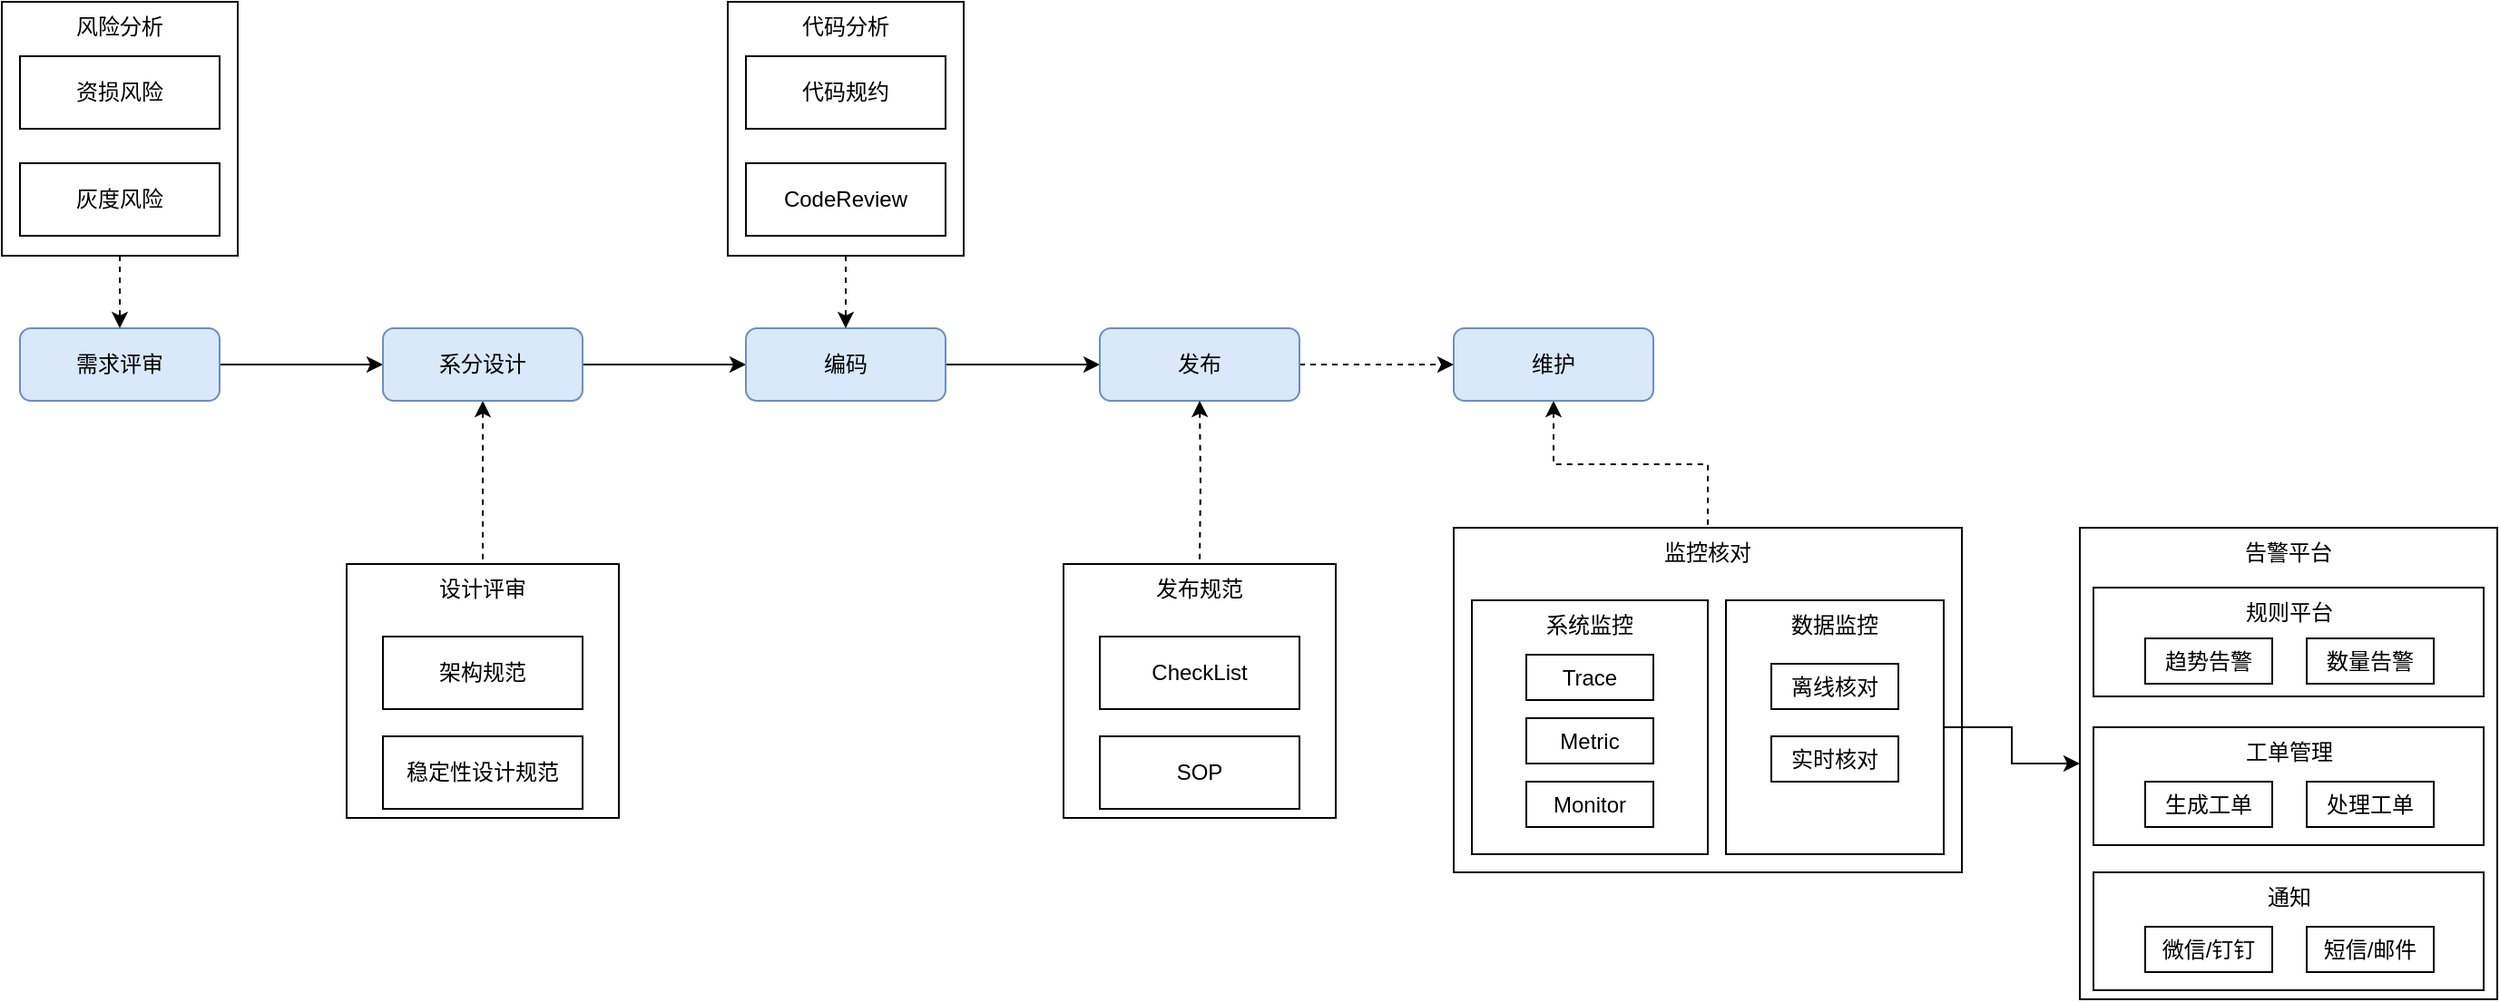 <mxfile version="21.3.2" type="github" pages="3">
  <diagram id="GqQT4o5MUJPMpTTP1ZaB" name="Page-1">
    <mxGraphModel dx="1562" dy="868" grid="1" gridSize="10" guides="1" tooltips="1" connect="1" arrows="1" fold="1" page="1" pageScale="1" pageWidth="827" pageHeight="1169" math="0" shadow="0">
      <root>
        <mxCell id="0" />
        <mxCell id="1" parent="0" />
        <mxCell id="7mHS-0u3G_lfE2PVSnet-11" style="edgeStyle=orthogonalEdgeStyle;rounded=0;orthogonalLoop=1;jettySize=auto;html=1;exitX=1;exitY=0.5;exitDx=0;exitDy=0;" parent="1" source="7mHS-0u3G_lfE2PVSnet-1" target="7mHS-0u3G_lfE2PVSnet-2" edge="1">
          <mxGeometry relative="1" as="geometry" />
        </mxCell>
        <mxCell id="7mHS-0u3G_lfE2PVSnet-1" value="需求评审" style="rounded=1;whiteSpace=wrap;html=1;fillColor=#dae8fc;strokeColor=#6c8ebf;" parent="1" vertex="1">
          <mxGeometry x="70" y="190" width="110" height="40" as="geometry" />
        </mxCell>
        <mxCell id="7mHS-0u3G_lfE2PVSnet-12" style="edgeStyle=orthogonalEdgeStyle;rounded=0;orthogonalLoop=1;jettySize=auto;html=1;exitX=1;exitY=0.5;exitDx=0;exitDy=0;" parent="1" source="7mHS-0u3G_lfE2PVSnet-2" target="7mHS-0u3G_lfE2PVSnet-3" edge="1">
          <mxGeometry relative="1" as="geometry" />
        </mxCell>
        <mxCell id="7mHS-0u3G_lfE2PVSnet-35" style="edgeStyle=orthogonalEdgeStyle;rounded=0;orthogonalLoop=1;jettySize=auto;html=1;exitX=0.5;exitY=1;exitDx=0;exitDy=0;dashed=1;endArrow=none;endFill=0;startArrow=classic;startFill=1;" parent="1" source="7mHS-0u3G_lfE2PVSnet-2" target="7mHS-0u3G_lfE2PVSnet-33" edge="1">
          <mxGeometry relative="1" as="geometry" />
        </mxCell>
        <mxCell id="7mHS-0u3G_lfE2PVSnet-2" value="系分设计" style="rounded=1;whiteSpace=wrap;html=1;fillColor=#dae8fc;strokeColor=#6c8ebf;" parent="1" vertex="1">
          <mxGeometry x="270" y="190" width="110" height="40" as="geometry" />
        </mxCell>
        <mxCell id="7mHS-0u3G_lfE2PVSnet-13" style="edgeStyle=orthogonalEdgeStyle;rounded=0;orthogonalLoop=1;jettySize=auto;html=1;exitX=1;exitY=0.5;exitDx=0;exitDy=0;" parent="1" source="7mHS-0u3G_lfE2PVSnet-3" target="7mHS-0u3G_lfE2PVSnet-4" edge="1">
          <mxGeometry relative="1" as="geometry" />
        </mxCell>
        <mxCell id="7mHS-0u3G_lfE2PVSnet-3" value="编码" style="rounded=1;whiteSpace=wrap;html=1;fillColor=#dae8fc;strokeColor=#6c8ebf;" parent="1" vertex="1">
          <mxGeometry x="470" y="190" width="110" height="40" as="geometry" />
        </mxCell>
        <mxCell id="7mHS-0u3G_lfE2PVSnet-32" style="edgeStyle=orthogonalEdgeStyle;rounded=0;orthogonalLoop=1;jettySize=auto;html=1;exitX=0.5;exitY=1;exitDx=0;exitDy=0;entryX=0.5;entryY=0;entryDx=0;entryDy=0;dashed=1;endArrow=none;endFill=0;startArrow=classic;startFill=1;" parent="1" source="7mHS-0u3G_lfE2PVSnet-45" target="7mHS-0u3G_lfE2PVSnet-15" edge="1">
          <mxGeometry relative="1" as="geometry" />
        </mxCell>
        <mxCell id="7mHS-0u3G_lfE2PVSnet-48" style="edgeStyle=orthogonalEdgeStyle;rounded=0;orthogonalLoop=1;jettySize=auto;html=1;exitX=1;exitY=0.5;exitDx=0;exitDy=0;entryX=0;entryY=0.5;entryDx=0;entryDy=0;dashed=1;startArrow=none;startFill=0;endArrow=classic;endFill=1;" parent="1" source="7mHS-0u3G_lfE2PVSnet-4" target="7mHS-0u3G_lfE2PVSnet-45" edge="1">
          <mxGeometry relative="1" as="geometry" />
        </mxCell>
        <mxCell id="7mHS-0u3G_lfE2PVSnet-4" value="发布" style="rounded=1;whiteSpace=wrap;html=1;fillColor=#dae8fc;strokeColor=#6c8ebf;" parent="1" vertex="1">
          <mxGeometry x="665" y="190" width="110" height="40" as="geometry" />
        </mxCell>
        <mxCell id="7mHS-0u3G_lfE2PVSnet-40" style="edgeStyle=orthogonalEdgeStyle;rounded=0;orthogonalLoop=1;jettySize=auto;html=1;exitX=0.5;exitY=1;exitDx=0;exitDy=0;dashed=1;" parent="1" source="7mHS-0u3G_lfE2PVSnet-9" target="7mHS-0u3G_lfE2PVSnet-3" edge="1">
          <mxGeometry relative="1" as="geometry" />
        </mxCell>
        <mxCell id="7mHS-0u3G_lfE2PVSnet-9" value="代码分析" style="rounded=0;whiteSpace=wrap;html=1;verticalAlign=top;" parent="1" vertex="1">
          <mxGeometry x="460" y="10" width="130" height="140" as="geometry" />
        </mxCell>
        <mxCell id="7mHS-0u3G_lfE2PVSnet-10" value="告警平台" style="rounded=0;whiteSpace=wrap;html=1;verticalAlign=top;" parent="1" vertex="1">
          <mxGeometry x="1205" y="300" width="230" height="260" as="geometry" />
        </mxCell>
        <mxCell id="7mHS-0u3G_lfE2PVSnet-14" value="代码规约" style="rounded=0;whiteSpace=wrap;html=1;" parent="1" vertex="1">
          <mxGeometry x="470" y="40" width="110" height="40" as="geometry" />
        </mxCell>
        <mxCell id="7mHS-0u3G_lfE2PVSnet-15" value="监控核对" style="rounded=0;whiteSpace=wrap;html=1;verticalAlign=top;" parent="1" vertex="1">
          <mxGeometry x="860" y="300" width="280" height="190" as="geometry" />
        </mxCell>
        <mxCell id="7mHS-0u3G_lfE2PVSnet-16" value="系统监控" style="rounded=0;whiteSpace=wrap;html=1;verticalAlign=top;" parent="1" vertex="1">
          <mxGeometry x="870" y="340" width="130" height="140" as="geometry" />
        </mxCell>
        <mxCell id="7mHS-0u3G_lfE2PVSnet-31" style="edgeStyle=orthogonalEdgeStyle;rounded=0;orthogonalLoop=1;jettySize=auto;html=1;entryX=0;entryY=0.5;entryDx=0;entryDy=0;" parent="1" source="7mHS-0u3G_lfE2PVSnet-17" target="7mHS-0u3G_lfE2PVSnet-10" edge="1">
          <mxGeometry relative="1" as="geometry" />
        </mxCell>
        <mxCell id="7mHS-0u3G_lfE2PVSnet-17" value="数据监控" style="rounded=0;whiteSpace=wrap;html=1;verticalAlign=top;" parent="1" vertex="1">
          <mxGeometry x="1010" y="340" width="120" height="140" as="geometry" />
        </mxCell>
        <mxCell id="7mHS-0u3G_lfE2PVSnet-18" value="Trace" style="rounded=0;whiteSpace=wrap;html=1;" parent="1" vertex="1">
          <mxGeometry x="900" y="370" width="70" height="25" as="geometry" />
        </mxCell>
        <mxCell id="7mHS-0u3G_lfE2PVSnet-19" value="Metric" style="rounded=0;whiteSpace=wrap;html=1;" parent="1" vertex="1">
          <mxGeometry x="900" y="405" width="70" height="25" as="geometry" />
        </mxCell>
        <mxCell id="7mHS-0u3G_lfE2PVSnet-20" value="Monitor" style="rounded=0;whiteSpace=wrap;html=1;" parent="1" vertex="1">
          <mxGeometry x="900" y="440" width="70" height="25" as="geometry" />
        </mxCell>
        <mxCell id="7mHS-0u3G_lfE2PVSnet-21" value="离线核对" style="rounded=0;whiteSpace=wrap;html=1;" parent="1" vertex="1">
          <mxGeometry x="1035" y="375" width="70" height="25" as="geometry" />
        </mxCell>
        <mxCell id="7mHS-0u3G_lfE2PVSnet-22" value="实时核对" style="rounded=0;whiteSpace=wrap;html=1;" parent="1" vertex="1">
          <mxGeometry x="1035" y="415" width="70" height="25" as="geometry" />
        </mxCell>
        <mxCell id="7mHS-0u3G_lfE2PVSnet-23" value="规则平台" style="rounded=0;whiteSpace=wrap;html=1;verticalAlign=top;" parent="1" vertex="1">
          <mxGeometry x="1212.5" y="333" width="215" height="60" as="geometry" />
        </mxCell>
        <mxCell id="7mHS-0u3G_lfE2PVSnet-24" value="数量告警" style="rounded=0;whiteSpace=wrap;html=1;" parent="1" vertex="1">
          <mxGeometry x="1330" y="361" width="70" height="25" as="geometry" />
        </mxCell>
        <mxCell id="7mHS-0u3G_lfE2PVSnet-27" value="趋势告警" style="rounded=0;whiteSpace=wrap;html=1;" parent="1" vertex="1">
          <mxGeometry x="1241" y="361" width="70" height="25" as="geometry" />
        </mxCell>
        <mxCell id="7mHS-0u3G_lfE2PVSnet-28" value="通知" style="rounded=0;whiteSpace=wrap;html=1;verticalAlign=top;" parent="1" vertex="1">
          <mxGeometry x="1212.5" y="490" width="215" height="65" as="geometry" />
        </mxCell>
        <mxCell id="7mHS-0u3G_lfE2PVSnet-29" value="短信/邮件" style="rounded=0;whiteSpace=wrap;html=1;" parent="1" vertex="1">
          <mxGeometry x="1330" y="520" width="70" height="25" as="geometry" />
        </mxCell>
        <mxCell id="7mHS-0u3G_lfE2PVSnet-30" value="微信/钉钉" style="rounded=0;whiteSpace=wrap;html=1;" parent="1" vertex="1">
          <mxGeometry x="1241" y="520" width="70" height="25" as="geometry" />
        </mxCell>
        <mxCell id="7mHS-0u3G_lfE2PVSnet-33" value="设计评审" style="rounded=0;whiteSpace=wrap;html=1;verticalAlign=top;" parent="1" vertex="1">
          <mxGeometry x="250" y="320" width="150" height="140" as="geometry" />
        </mxCell>
        <mxCell id="7mHS-0u3G_lfE2PVSnet-34" value="稳定性设计规范" style="rounded=0;whiteSpace=wrap;html=1;" parent="1" vertex="1">
          <mxGeometry x="270" y="415" width="110" height="40" as="geometry" />
        </mxCell>
        <mxCell id="7mHS-0u3G_lfE2PVSnet-36" value="架构规范" style="rounded=0;whiteSpace=wrap;html=1;" parent="1" vertex="1">
          <mxGeometry x="270" y="360" width="110" height="40" as="geometry" />
        </mxCell>
        <mxCell id="7mHS-0u3G_lfE2PVSnet-38" value="CodeReview" style="rounded=0;whiteSpace=wrap;html=1;" parent="1" vertex="1">
          <mxGeometry x="470" y="99" width="110" height="40" as="geometry" />
        </mxCell>
        <mxCell id="7mHS-0u3G_lfE2PVSnet-41" style="edgeStyle=orthogonalEdgeStyle;rounded=0;orthogonalLoop=1;jettySize=auto;html=1;exitX=0.5;exitY=1;exitDx=0;exitDy=0;dashed=1;" parent="1" source="7mHS-0u3G_lfE2PVSnet-42" edge="1">
          <mxGeometry relative="1" as="geometry">
            <mxPoint x="125" y="190" as="targetPoint" />
          </mxGeometry>
        </mxCell>
        <mxCell id="7mHS-0u3G_lfE2PVSnet-42" value="风险分析" style="rounded=0;whiteSpace=wrap;html=1;verticalAlign=top;" parent="1" vertex="1">
          <mxGeometry x="60" y="10" width="130" height="140" as="geometry" />
        </mxCell>
        <mxCell id="7mHS-0u3G_lfE2PVSnet-43" value="资损风险" style="rounded=0;whiteSpace=wrap;html=1;" parent="1" vertex="1">
          <mxGeometry x="70" y="40" width="110" height="40" as="geometry" />
        </mxCell>
        <mxCell id="7mHS-0u3G_lfE2PVSnet-44" value="灰度风险" style="rounded=0;whiteSpace=wrap;html=1;" parent="1" vertex="1">
          <mxGeometry x="70" y="99" width="110" height="40" as="geometry" />
        </mxCell>
        <mxCell id="7mHS-0u3G_lfE2PVSnet-45" value="维护" style="rounded=1;whiteSpace=wrap;html=1;fillColor=#dae8fc;strokeColor=#6c8ebf;" parent="1" vertex="1">
          <mxGeometry x="860" y="190" width="110" height="40" as="geometry" />
        </mxCell>
        <mxCell id="7mHS-0u3G_lfE2PVSnet-49" style="edgeStyle=orthogonalEdgeStyle;rounded=0;orthogonalLoop=1;jettySize=auto;html=1;exitX=0.5;exitY=1;exitDx=0;exitDy=0;dashed=1;endArrow=none;endFill=0;startArrow=classic;startFill=1;" parent="1" target="7mHS-0u3G_lfE2PVSnet-50" edge="1">
          <mxGeometry relative="1" as="geometry">
            <mxPoint x="720" y="230" as="sourcePoint" />
          </mxGeometry>
        </mxCell>
        <mxCell id="7mHS-0u3G_lfE2PVSnet-50" value="发布规范" style="rounded=0;whiteSpace=wrap;html=1;verticalAlign=top;" parent="1" vertex="1">
          <mxGeometry x="645" y="320" width="150" height="140" as="geometry" />
        </mxCell>
        <mxCell id="7mHS-0u3G_lfE2PVSnet-51" value="SOP" style="rounded=0;whiteSpace=wrap;html=1;" parent="1" vertex="1">
          <mxGeometry x="665" y="415" width="110" height="40" as="geometry" />
        </mxCell>
        <mxCell id="7mHS-0u3G_lfE2PVSnet-52" value="CheckList" style="rounded=0;whiteSpace=wrap;html=1;" parent="1" vertex="1">
          <mxGeometry x="665" y="360" width="110" height="40" as="geometry" />
        </mxCell>
        <mxCell id="7mHS-0u3G_lfE2PVSnet-54" value="工单管理" style="rounded=0;whiteSpace=wrap;html=1;verticalAlign=top;" parent="1" vertex="1">
          <mxGeometry x="1212.5" y="410" width="215" height="65" as="geometry" />
        </mxCell>
        <mxCell id="7mHS-0u3G_lfE2PVSnet-55" value="处理工单" style="rounded=0;whiteSpace=wrap;html=1;" parent="1" vertex="1">
          <mxGeometry x="1330" y="440" width="70" height="25" as="geometry" />
        </mxCell>
        <mxCell id="7mHS-0u3G_lfE2PVSnet-56" value="生成工单" style="rounded=0;whiteSpace=wrap;html=1;" parent="1" vertex="1">
          <mxGeometry x="1241" y="440" width="70" height="25" as="geometry" />
        </mxCell>
      </root>
    </mxGraphModel>
  </diagram>
  <diagram id="-YszDMkjW_Qj2sgISVSe" name="平台架构">
    <mxGraphModel dx="735" dy="868" grid="1" gridSize="10" guides="1" tooltips="1" connect="1" arrows="1" fold="1" page="1" pageScale="1" pageWidth="827" pageHeight="1169" math="0" shadow="0">
      <root>
        <mxCell id="IfMr4dap4mj5nso8EULO-0" />
        <mxCell id="IfMr4dap4mj5nso8EULO-1" parent="IfMr4dap4mj5nso8EULO-0" />
        <mxCell id="nBFS0uGStD2TmHr88LmX-0" value="告警平台" style="rounded=0;whiteSpace=wrap;html=1;verticalAlign=top;" parent="IfMr4dap4mj5nso8EULO-1" vertex="1">
          <mxGeometry x="1205" y="300" width="230" height="260" as="geometry" />
        </mxCell>
        <mxCell id="nBFS0uGStD2TmHr88LmX-1" value="监控核对" style="rounded=0;whiteSpace=wrap;html=1;verticalAlign=top;" parent="IfMr4dap4mj5nso8EULO-1" vertex="1">
          <mxGeometry x="860" y="300" width="280" height="190" as="geometry" />
        </mxCell>
        <mxCell id="nBFS0uGStD2TmHr88LmX-2" value="系统监控" style="rounded=0;whiteSpace=wrap;html=1;verticalAlign=top;" parent="IfMr4dap4mj5nso8EULO-1" vertex="1">
          <mxGeometry x="870" y="340" width="130" height="140" as="geometry" />
        </mxCell>
        <mxCell id="nBFS0uGStD2TmHr88LmX-3" style="edgeStyle=orthogonalEdgeStyle;rounded=0;orthogonalLoop=1;jettySize=auto;html=1;entryX=0;entryY=0.5;entryDx=0;entryDy=0;" parent="IfMr4dap4mj5nso8EULO-1" source="nBFS0uGStD2TmHr88LmX-4" target="nBFS0uGStD2TmHr88LmX-0" edge="1">
          <mxGeometry relative="1" as="geometry" />
        </mxCell>
        <mxCell id="nBFS0uGStD2TmHr88LmX-4" value="数据监控" style="rounded=0;whiteSpace=wrap;html=1;verticalAlign=top;" parent="IfMr4dap4mj5nso8EULO-1" vertex="1">
          <mxGeometry x="1010" y="340" width="120" height="140" as="geometry" />
        </mxCell>
        <mxCell id="nBFS0uGStD2TmHr88LmX-5" value="Trace" style="rounded=0;whiteSpace=wrap;html=1;" parent="IfMr4dap4mj5nso8EULO-1" vertex="1">
          <mxGeometry x="900" y="370" width="70" height="25" as="geometry" />
        </mxCell>
        <mxCell id="nBFS0uGStD2TmHr88LmX-6" value="Metric" style="rounded=0;whiteSpace=wrap;html=1;" parent="IfMr4dap4mj5nso8EULO-1" vertex="1">
          <mxGeometry x="900" y="405" width="70" height="25" as="geometry" />
        </mxCell>
        <mxCell id="nBFS0uGStD2TmHr88LmX-7" value="Monitor" style="rounded=0;whiteSpace=wrap;html=1;" parent="IfMr4dap4mj5nso8EULO-1" vertex="1">
          <mxGeometry x="900" y="440" width="70" height="25" as="geometry" />
        </mxCell>
        <mxCell id="nBFS0uGStD2TmHr88LmX-8" value="离线核对" style="rounded=0;whiteSpace=wrap;html=1;" parent="IfMr4dap4mj5nso8EULO-1" vertex="1">
          <mxGeometry x="1035" y="375" width="70" height="25" as="geometry" />
        </mxCell>
        <mxCell id="nBFS0uGStD2TmHr88LmX-9" value="实时核对" style="rounded=0;whiteSpace=wrap;html=1;" parent="IfMr4dap4mj5nso8EULO-1" vertex="1">
          <mxGeometry x="1035" y="415" width="70" height="25" as="geometry" />
        </mxCell>
        <mxCell id="nBFS0uGStD2TmHr88LmX-10" value="规则平台" style="rounded=0;whiteSpace=wrap;html=1;verticalAlign=top;" parent="IfMr4dap4mj5nso8EULO-1" vertex="1">
          <mxGeometry x="1212.5" y="333" width="215" height="60" as="geometry" />
        </mxCell>
        <mxCell id="nBFS0uGStD2TmHr88LmX-11" value="数量告警" style="rounded=0;whiteSpace=wrap;html=1;" parent="IfMr4dap4mj5nso8EULO-1" vertex="1">
          <mxGeometry x="1330" y="361" width="70" height="25" as="geometry" />
        </mxCell>
        <mxCell id="nBFS0uGStD2TmHr88LmX-12" value="趋势告警" style="rounded=0;whiteSpace=wrap;html=1;" parent="IfMr4dap4mj5nso8EULO-1" vertex="1">
          <mxGeometry x="1241" y="361" width="70" height="25" as="geometry" />
        </mxCell>
        <mxCell id="nBFS0uGStD2TmHr88LmX-13" value="通知" style="rounded=0;whiteSpace=wrap;html=1;verticalAlign=top;" parent="IfMr4dap4mj5nso8EULO-1" vertex="1">
          <mxGeometry x="1212.5" y="490" width="215" height="65" as="geometry" />
        </mxCell>
        <mxCell id="nBFS0uGStD2TmHr88LmX-14" value="短信/邮件" style="rounded=0;whiteSpace=wrap;html=1;" parent="IfMr4dap4mj5nso8EULO-1" vertex="1">
          <mxGeometry x="1330" y="520" width="70" height="25" as="geometry" />
        </mxCell>
        <mxCell id="nBFS0uGStD2TmHr88LmX-15" value="微信/钉钉" style="rounded=0;whiteSpace=wrap;html=1;" parent="IfMr4dap4mj5nso8EULO-1" vertex="1">
          <mxGeometry x="1241" y="520" width="70" height="25" as="geometry" />
        </mxCell>
        <mxCell id="nBFS0uGStD2TmHr88LmX-16" value="工单管理" style="rounded=0;whiteSpace=wrap;html=1;verticalAlign=top;" parent="IfMr4dap4mj5nso8EULO-1" vertex="1">
          <mxGeometry x="1212.5" y="410" width="215" height="65" as="geometry" />
        </mxCell>
        <mxCell id="nBFS0uGStD2TmHr88LmX-17" value="处理工单" style="rounded=0;whiteSpace=wrap;html=1;" parent="IfMr4dap4mj5nso8EULO-1" vertex="1">
          <mxGeometry x="1330" y="440" width="70" height="25" as="geometry" />
        </mxCell>
        <mxCell id="nBFS0uGStD2TmHr88LmX-18" value="生成工单" style="rounded=0;whiteSpace=wrap;html=1;" parent="IfMr4dap4mj5nso8EULO-1" vertex="1">
          <mxGeometry x="1241" y="440" width="70" height="25" as="geometry" />
        </mxCell>
        <mxCell id="nBFS0uGStD2TmHr88LmX-19" value="风控平台" style="rounded=0;whiteSpace=wrap;html=1;verticalAlign=top;" parent="IfMr4dap4mj5nso8EULO-1" vertex="1">
          <mxGeometry x="860" y="90" width="280" height="190" as="geometry" />
        </mxCell>
      </root>
    </mxGraphModel>
  </diagram>
  <diagram id="JSLg4MPXzsAjBEt1y2w3" name="店装投放复盘">
    <mxGraphModel dx="1562" dy="2037" grid="1" gridSize="10" guides="1" tooltips="1" connect="1" arrows="1" fold="1" page="1" pageScale="1" pageWidth="827" pageHeight="1169" math="0" shadow="0">
      <root>
        <mxCell id="0" />
        <mxCell id="1" parent="0" />
        <mxCell id="mZSWAxvrH7a4n3QQDoW9-29" value="" style="rounded=0;whiteSpace=wrap;html=1;dashed=1;" vertex="1" parent="1">
          <mxGeometry x="10" y="-720" width="1190" height="250" as="geometry" />
        </mxCell>
        <mxCell id="mZSWAxvrH7a4n3QQDoW9-6" value="" style="rounded=0;whiteSpace=wrap;html=1;dashed=1;" vertex="1" parent="1">
          <mxGeometry x="10" y="-1160" width="1190" height="420" as="geometry" />
        </mxCell>
        <mxCell id="mZSWAxvrH7a4n3QQDoW9-31" style="edgeStyle=orthogonalEdgeStyle;rounded=0;orthogonalLoop=1;jettySize=auto;html=1;exitX=0.5;exitY=0.5;exitDx=0;exitDy=0;exitPerimeter=0;entryX=0;entryY=0.5;entryDx=0;entryDy=0;" edge="1" parent="1" source="xvvdxH6TdQ2WNlpqtO2Q-8" target="mZSWAxvrH7a4n3QQDoW9-5">
          <mxGeometry relative="1" as="geometry" />
        </mxCell>
        <mxCell id="xvvdxH6TdQ2WNlpqtO2Q-8" value="星巴克品牌商家" style="shape=umlActor;verticalLabelPosition=bottom;verticalAlign=top;html=1;outlineConnect=0;" vertex="1" parent="1">
          <mxGeometry x="60" y="-640" width="30" height="60" as="geometry" />
        </mxCell>
        <mxCell id="mZSWAxvrH7a4n3QQDoW9-47" style="edgeStyle=orthogonalEdgeStyle;rounded=0;orthogonalLoop=1;jettySize=auto;html=1;exitX=0.5;exitY=0.5;exitDx=0;exitDy=0;exitPerimeter=0;" edge="1" parent="1" source="xvvdxH6TdQ2WNlpqtO2Q-11" target="mZSWAxvrH7a4n3QQDoW9-46">
          <mxGeometry relative="1" as="geometry" />
        </mxCell>
        <mxCell id="xvvdxH6TdQ2WNlpqtO2Q-11" value="品牌BD" style="shape=umlActor;verticalLabelPosition=bottom;verticalAlign=top;html=1;outlineConnect=0;fillColor=#fa6800;strokeColor=#C73500;fontColor=#000000;" vertex="1" parent="1">
          <mxGeometry x="60" y="-965" width="30" height="60" as="geometry" />
        </mxCell>
        <mxCell id="xvvdxH6TdQ2WNlpqtO2Q-14" value="5折&lt;br style=&quot;border-color: var(--border-color); font-size: 10px;&quot;&gt;&lt;span style=&quot;border-color: var(--border-color); font-size: 10px;&quot;&gt;平台补贴：50%&lt;/span&gt;&lt;br style=&quot;border-color: var(--border-color); font-size: 10px;&quot;&gt;&lt;span style=&quot;border-color: var(--border-color); font-size: 10px;&quot;&gt;最高补贴20元&lt;br&gt;10:00 - 23:59 生效&lt;br&gt;……&lt;br&gt;&lt;/span&gt;" style="rounded=0;whiteSpace=wrap;html=1;verticalAlign=top;align=center;fontColor=#B3B3B3;" vertex="1" parent="1">
          <mxGeometry x="475" y="-885" width="130" height="95" as="geometry" />
        </mxCell>
        <mxCell id="xvvdxH6TdQ2WNlpqtO2Q-20" value="商户001&lt;br&gt;商户002&lt;br&gt;商户003&lt;br&gt;……" style="rounded=0;whiteSpace=wrap;html=1;verticalAlign=top;align=center;fontColor=#B3B3B3;" vertex="1" parent="1">
          <mxGeometry x="735" y="-885" width="130" height="100" as="geometry" />
        </mxCell>
        <mxCell id="xvvdxH6TdQ2WNlpqtO2Q-23" value="商户001-sku1&lt;br&gt;商户001-sku2&lt;br&gt;商户002-sku1&lt;br&gt;……" style="rounded=0;whiteSpace=wrap;html=1;verticalAlign=top;align=center;fontColor=#B3B3B3;" vertex="1" parent="1">
          <mxGeometry x="1015" y="-885" width="130" height="100" as="geometry" />
        </mxCell>
        <mxCell id="xvvdxH6TdQ2WNlpqtO2Q-37" style="edgeStyle=orthogonalEdgeStyle;rounded=0;orthogonalLoop=1;jettySize=auto;html=1;exitX=0.5;exitY=1;exitDx=0;exitDy=0;entryX=0.5;entryY=0;entryDx=0;entryDy=0;dashed=1;" edge="1" parent="1" source="xvvdxH6TdQ2WNlpqtO2Q-28" target="xvvdxH6TdQ2WNlpqtO2Q-31">
          <mxGeometry relative="1" as="geometry" />
        </mxCell>
        <mxCell id="mZSWAxvrH7a4n3QQDoW9-1" value="不健康商户拦截" style="edgeLabel;html=1;align=center;verticalAlign=middle;resizable=0;points=[];fontColor=#FF0000;" vertex="1" connectable="0" parent="xvvdxH6TdQ2WNlpqtO2Q-37">
          <mxGeometry x="-0.163" y="1" relative="1" as="geometry">
            <mxPoint as="offset" />
          </mxGeometry>
        </mxCell>
        <mxCell id="xvvdxH6TdQ2WNlpqtO2Q-28" value="营销策略" style="ellipse;whiteSpace=wrap;html=1;fillColor=#eeeeee;strokeColor=#36393d;" vertex="1" parent="1">
          <mxGeometry x="740" y="-1110" width="120" height="50" as="geometry" />
        </mxCell>
        <mxCell id="xvvdxH6TdQ2WNlpqtO2Q-32" style="edgeStyle=orthogonalEdgeStyle;rounded=0;orthogonalLoop=1;jettySize=auto;html=1;exitX=1;exitY=0.5;exitDx=0;exitDy=0;" edge="1" parent="1" source="xvvdxH6TdQ2WNlpqtO2Q-30" target="xvvdxH6TdQ2WNlpqtO2Q-31">
          <mxGeometry relative="1" as="geometry" />
        </mxCell>
        <mxCell id="xvvdxH6TdQ2WNlpqtO2Q-30" value="step2：设置优惠规则" style="rounded=1;whiteSpace=wrap;html=1;fillColor=#f0a30a;strokeColor=#BD7000;fontColor=#000000;" vertex="1" parent="1">
          <mxGeometry x="470" y="-960" width="140" height="50" as="geometry" />
        </mxCell>
        <mxCell id="xvvdxH6TdQ2WNlpqtO2Q-34" style="edgeStyle=orthogonalEdgeStyle;rounded=0;orthogonalLoop=1;jettySize=auto;html=1;exitX=1;exitY=0.5;exitDx=0;exitDy=0;entryX=0;entryY=0.5;entryDx=0;entryDy=0;" edge="1" parent="1" source="xvvdxH6TdQ2WNlpqtO2Q-31" target="xvvdxH6TdQ2WNlpqtO2Q-33">
          <mxGeometry relative="1" as="geometry" />
        </mxCell>
        <mxCell id="xvvdxH6TdQ2WNlpqtO2Q-31" value="step3：选择商户" style="rounded=1;whiteSpace=wrap;html=1;fillColor=#f0a30a;strokeColor=#BD7000;fontColor=#000000;" vertex="1" parent="1">
          <mxGeometry x="730" y="-960" width="140" height="50" as="geometry" />
        </mxCell>
        <mxCell id="xvvdxH6TdQ2WNlpqtO2Q-35" style="edgeStyle=orthogonalEdgeStyle;rounded=0;orthogonalLoop=1;jettySize=auto;html=1;exitX=1;exitY=0.5;exitDx=0;exitDy=0;entryX=0.5;entryY=0;entryDx=0;entryDy=0;" edge="1" parent="1" source="xvvdxH6TdQ2WNlpqtO2Q-33" target="mZSWAxvrH7a4n3QQDoW9-50">
          <mxGeometry relative="1" as="geometry">
            <mxPoint x="1300" y="-935" as="targetPoint" />
          </mxGeometry>
        </mxCell>
        <mxCell id="mZSWAxvrH7a4n3QQDoW9-45" value="报名" style="edgeLabel;html=1;align=center;verticalAlign=middle;resizable=0;points=[];" vertex="1" connectable="0" parent="xvvdxH6TdQ2WNlpqtO2Q-35">
          <mxGeometry x="0.053" y="1" relative="1" as="geometry">
            <mxPoint as="offset" />
          </mxGeometry>
        </mxCell>
        <mxCell id="xvvdxH6TdQ2WNlpqtO2Q-33" value="step4：选择商品" style="rounded=1;whiteSpace=wrap;html=1;fillColor=#f0a30a;strokeColor=#BD7000;fontColor=#000000;" vertex="1" parent="1">
          <mxGeometry x="1010" y="-960" width="140" height="50" as="geometry" />
        </mxCell>
        <mxCell id="mZSWAxvrH7a4n3QQDoW9-3" style="edgeStyle=orthogonalEdgeStyle;rounded=0;orthogonalLoop=1;jettySize=auto;html=1;exitX=0.5;exitY=1;exitDx=0;exitDy=0;dashed=1;" edge="1" parent="1" source="mZSWAxvrH7a4n3QQDoW9-2" target="xvvdxH6TdQ2WNlpqtO2Q-33">
          <mxGeometry relative="1" as="geometry" />
        </mxCell>
        <mxCell id="mZSWAxvrH7a4n3QQDoW9-4" value="不合理补贴拦截" style="edgeLabel;html=1;align=center;verticalAlign=middle;resizable=0;points=[];fontColor=#FF0000;" vertex="1" connectable="0" parent="mZSWAxvrH7a4n3QQDoW9-3">
          <mxGeometry x="-0.225" y="1" relative="1" as="geometry">
            <mxPoint x="-1" as="offset" />
          </mxGeometry>
        </mxCell>
        <mxCell id="mZSWAxvrH7a4n3QQDoW9-2" value="营销策略" style="ellipse;whiteSpace=wrap;html=1;fillColor=#eeeeee;strokeColor=#36393d;" vertex="1" parent="1">
          <mxGeometry x="1020" y="-1110" width="120" height="50" as="geometry" />
        </mxCell>
        <mxCell id="mZSWAxvrH7a4n3QQDoW9-35" style="edgeStyle=orthogonalEdgeStyle;rounded=0;orthogonalLoop=1;jettySize=auto;html=1;exitX=1;exitY=0.5;exitDx=0;exitDy=0;" edge="1" parent="1" source="mZSWAxvrH7a4n3QQDoW9-5" target="mZSWAxvrH7a4n3QQDoW9-33">
          <mxGeometry relative="1" as="geometry" />
        </mxCell>
        <mxCell id="mZSWAxvrH7a4n3QQDoW9-5" value="step1：选择装修场景" style="rounded=1;whiteSpace=wrap;html=1;fillColor=#cce5ff;strokeColor=#36393d;" vertex="1" parent="1">
          <mxGeometry x="185" y="-635" width="145" height="50" as="geometry" />
        </mxCell>
        <mxCell id="mZSWAxvrH7a4n3QQDoW9-7" value="活动供给链路" style="text;html=1;strokeColor=none;fillColor=none;align=center;verticalAlign=middle;whiteSpace=wrap;rounded=0;fontSize=18;fontStyle=1" vertex="1" parent="1">
          <mxGeometry x="485" y="-1160" width="150" height="30" as="geometry" />
        </mxCell>
        <mxCell id="mZSWAxvrH7a4n3QQDoW9-30" value="店铺装修链路" style="text;html=1;strokeColor=none;fillColor=none;align=center;verticalAlign=middle;whiteSpace=wrap;rounded=0;fontSize=18;fontStyle=1" vertex="1" parent="1">
          <mxGeometry x="480" y="-710" width="150" height="30" as="geometry" />
        </mxCell>
        <mxCell id="mZSWAxvrH7a4n3QQDoW9-32" value="&lt;span style=&quot;border-color: var(--border-color); font-size: 10px;&quot;&gt;店内海报&lt;br&gt;招牌&lt;br&gt;橱窗&lt;br&gt;……&lt;br&gt;&lt;/span&gt;" style="rounded=0;whiteSpace=wrap;html=1;verticalAlign=top;align=center;fontColor=#B3B3B3;" vertex="1" parent="1">
          <mxGeometry x="190" y="-570" width="130" height="85" as="geometry" />
        </mxCell>
        <mxCell id="mZSWAxvrH7a4n3QQDoW9-38" style="edgeStyle=orthogonalEdgeStyle;rounded=0;orthogonalLoop=1;jettySize=auto;html=1;exitX=1;exitY=0.5;exitDx=0;exitDy=0;" edge="1" parent="1" source="mZSWAxvrH7a4n3QQDoW9-33" target="mZSWAxvrH7a4n3QQDoW9-36">
          <mxGeometry relative="1" as="geometry" />
        </mxCell>
        <mxCell id="mZSWAxvrH7a4n3QQDoW9-33" value="step2：设置投放规则" style="rounded=1;whiteSpace=wrap;html=1;fillColor=#cce5ff;strokeColor=#36393d;" vertex="1" parent="1">
          <mxGeometry x="480" y="-635" width="145" height="50" as="geometry" />
        </mxCell>
        <mxCell id="mZSWAxvrH7a4n3QQDoW9-34" value="&lt;span style=&quot;border-color: var(--border-color); font-size: 10px;&quot;&gt;生效日期&lt;br&gt;生效时段&lt;br&gt;海报图片&lt;br&gt;……&lt;br&gt;&lt;br&gt;&lt;/span&gt;" style="rounded=0;whiteSpace=wrap;html=1;verticalAlign=top;align=center;fontColor=#B3B3B3;" vertex="1" parent="1">
          <mxGeometry x="485" y="-570" width="130" height="85" as="geometry" />
        </mxCell>
        <mxCell id="mZSWAxvrH7a4n3QQDoW9-41" style="edgeStyle=orthogonalEdgeStyle;rounded=0;orthogonalLoop=1;jettySize=auto;html=1;exitX=1;exitY=0.5;exitDx=0;exitDy=0;entryX=0;entryY=0.5;entryDx=0;entryDy=0;" edge="1" parent="1" source="mZSWAxvrH7a4n3QQDoW9-36" target="mZSWAxvrH7a4n3QQDoW9-39">
          <mxGeometry relative="1" as="geometry" />
        </mxCell>
        <mxCell id="mZSWAxvrH7a4n3QQDoW9-36" value="step3：关联门店" style="rounded=1;whiteSpace=wrap;html=1;fillColor=#cce5ff;strokeColor=#36393d;" vertex="1" parent="1">
          <mxGeometry x="735" y="-635" width="145" height="50" as="geometry" />
        </mxCell>
        <mxCell id="mZSWAxvrH7a4n3QQDoW9-37" value="&lt;span style=&quot;border-color: var(--border-color); font-size: 10px;&quot;&gt;商户001&lt;br style=&quot;border-color: var(--border-color); font-size: 12px;&quot;&gt;&lt;span style=&quot;font-size: 12px;&quot;&gt;商户002&lt;/span&gt;&lt;br style=&quot;border-color: var(--border-color); font-size: 12px;&quot;&gt;&lt;span style=&quot;font-size: 12px;&quot;&gt;商户003&lt;/span&gt;&lt;br style=&quot;border-color: var(--border-color); font-size: 12px;&quot;&gt;&lt;span style=&quot;font-size: 12px;&quot;&gt;……&lt;/span&gt;&lt;br&gt;&lt;/span&gt;" style="rounded=0;whiteSpace=wrap;html=1;verticalAlign=top;align=center;fontColor=#B3B3B3;" vertex="1" parent="1">
          <mxGeometry x="740" y="-570" width="130" height="90" as="geometry" />
        </mxCell>
        <mxCell id="mZSWAxvrH7a4n3QQDoW9-43" style="edgeStyle=orthogonalEdgeStyle;rounded=0;orthogonalLoop=1;jettySize=auto;html=1;exitX=1;exitY=0.5;exitDx=0;exitDy=0;entryX=0.5;entryY=1;entryDx=0;entryDy=0;" edge="1" parent="1" source="mZSWAxvrH7a4n3QQDoW9-39" target="mZSWAxvrH7a4n3QQDoW9-51">
          <mxGeometry relative="1" as="geometry">
            <mxPoint x="1300" y="-610" as="targetPoint" />
          </mxGeometry>
        </mxCell>
        <mxCell id="mZSWAxvrH7a4n3QQDoW9-44" value="上线" style="edgeLabel;html=1;align=center;verticalAlign=middle;resizable=0;points=[];" vertex="1" connectable="0" parent="mZSWAxvrH7a4n3QQDoW9-43">
          <mxGeometry x="-0.027" y="-2" relative="1" as="geometry">
            <mxPoint x="1" as="offset" />
          </mxGeometry>
        </mxCell>
        <mxCell id="mZSWAxvrH7a4n3QQDoW9-39" value="step4：关联商品" style="rounded=1;whiteSpace=wrap;html=1;fillColor=#cce5ff;strokeColor=#36393d;" vertex="1" parent="1">
          <mxGeometry x="1005" y="-635" width="145" height="50" as="geometry" />
        </mxCell>
        <mxCell id="mZSWAxvrH7a4n3QQDoW9-40" value="&lt;span style=&quot;border-color: var(--border-color); font-size: 10px;&quot;&gt;sku1&lt;br&gt;sku2&lt;br&gt;sku3&lt;br&gt;……&lt;br&gt;&lt;/span&gt;" style="rounded=0;whiteSpace=wrap;html=1;verticalAlign=top;align=center;fontColor=#B3B3B3;" vertex="1" parent="1">
          <mxGeometry x="1012.5" y="-570" width="130" height="90" as="geometry" />
        </mxCell>
        <mxCell id="mZSWAxvrH7a4n3QQDoW9-49" style="edgeStyle=orthogonalEdgeStyle;rounded=0;orthogonalLoop=1;jettySize=auto;html=1;exitX=1;exitY=0.5;exitDx=0;exitDy=0;" edge="1" parent="1" source="mZSWAxvrH7a4n3QQDoW9-46" target="xvvdxH6TdQ2WNlpqtO2Q-30">
          <mxGeometry relative="1" as="geometry" />
        </mxCell>
        <mxCell id="mZSWAxvrH7a4n3QQDoW9-46" value="step1：选择营销工具" style="rounded=1;whiteSpace=wrap;html=1;fillColor=#f0a30a;strokeColor=#BD7000;fontColor=#000000;" vertex="1" parent="1">
          <mxGeometry x="185" y="-960" width="140" height="50" as="geometry" />
        </mxCell>
        <mxCell id="mZSWAxvrH7a4n3QQDoW9-48" value="&lt;span style=&quot;border-color: var(--border-color); font-size: 10px;&quot;&gt;单品特价&lt;br&gt;单品立减&lt;br&gt;单品折扣&lt;br&gt;……&lt;br&gt;&lt;/span&gt;" style="rounded=0;whiteSpace=wrap;html=1;verticalAlign=top;align=center;fontColor=#B3B3B3;" vertex="1" parent="1">
          <mxGeometry x="190" y="-885" width="130" height="95" as="geometry" />
        </mxCell>
        <mxCell id="mZSWAxvrH7a4n3QQDoW9-50" value="活动数据" style="ellipse;whiteSpace=wrap;html=1;aspect=fixed;verticalAlign=top;fillColor=#b1ddf0;strokeColor=#10739e;" vertex="1" parent="1">
          <mxGeometry x="1250" y="-910" width="158.75" height="158.75" as="geometry" />
        </mxCell>
        <mxCell id="mZSWAxvrH7a4n3QQDoW9-51" value="装修数据" style="ellipse;whiteSpace=wrap;html=1;aspect=fixed;fillColor=none;verticalAlign=bottom;" vertex="1" parent="1">
          <mxGeometry x="1254.38" y="-820" width="150" height="150" as="geometry" />
        </mxCell>
        <mxCell id="mZSWAxvrH7a4n3QQDoW9-52" value="&lt;font color=&quot;#ff0000&quot;&gt;数据差值分析：&lt;br&gt;&lt;br&gt;1. 活动选择商户范围 和 装修关联店铺范围不一致；&lt;br&gt;2. 活动商品范围和装修关联商品不一致；&lt;br&gt;3. 活动店铺被不合理补贴拦截；&lt;br&gt;4. 活动商品被不合理补贴拦截；&lt;/font&gt;" style="text;html=1;align=left;verticalAlign=middle;resizable=0;points=[];autosize=1;strokeColor=none;fillColor=none;" vertex="1" parent="1">
          <mxGeometry x="1220" y="-1075" width="340" height="110" as="geometry" />
        </mxCell>
        <mxCell id="mZSWAxvrH7a4n3QQDoW9-53" value="交集" style="text;html=1;align=center;verticalAlign=middle;resizable=0;points=[];autosize=1;strokeColor=none;fillColor=none;fontColor=#67AB9F;" vertex="1" parent="1">
          <mxGeometry x="1304.38" y="-800" width="50" height="30" as="geometry" />
        </mxCell>
        <mxCell id="mZSWAxvrH7a4n3QQDoW9-54" value="差值" style="text;html=1;align=center;verticalAlign=middle;resizable=0;points=[];autosize=1;strokeColor=none;fillColor=none;fontColor=#FF0000;" vertex="1" parent="1">
          <mxGeometry x="1300" y="-870" width="50" height="30" as="geometry" />
        </mxCell>
        <mxCell id="mZSWAxvrH7a4n3QQDoW9-55" value="差值" style="text;html=1;align=center;verticalAlign=middle;resizable=0;points=[];autosize=1;strokeColor=none;fillColor=none;fontColor=#FF0000;" vertex="1" parent="1">
          <mxGeometry x="1304.38" y="-740" width="50" height="30" as="geometry" />
        </mxCell>
      </root>
    </mxGraphModel>
  </diagram>
</mxfile>
